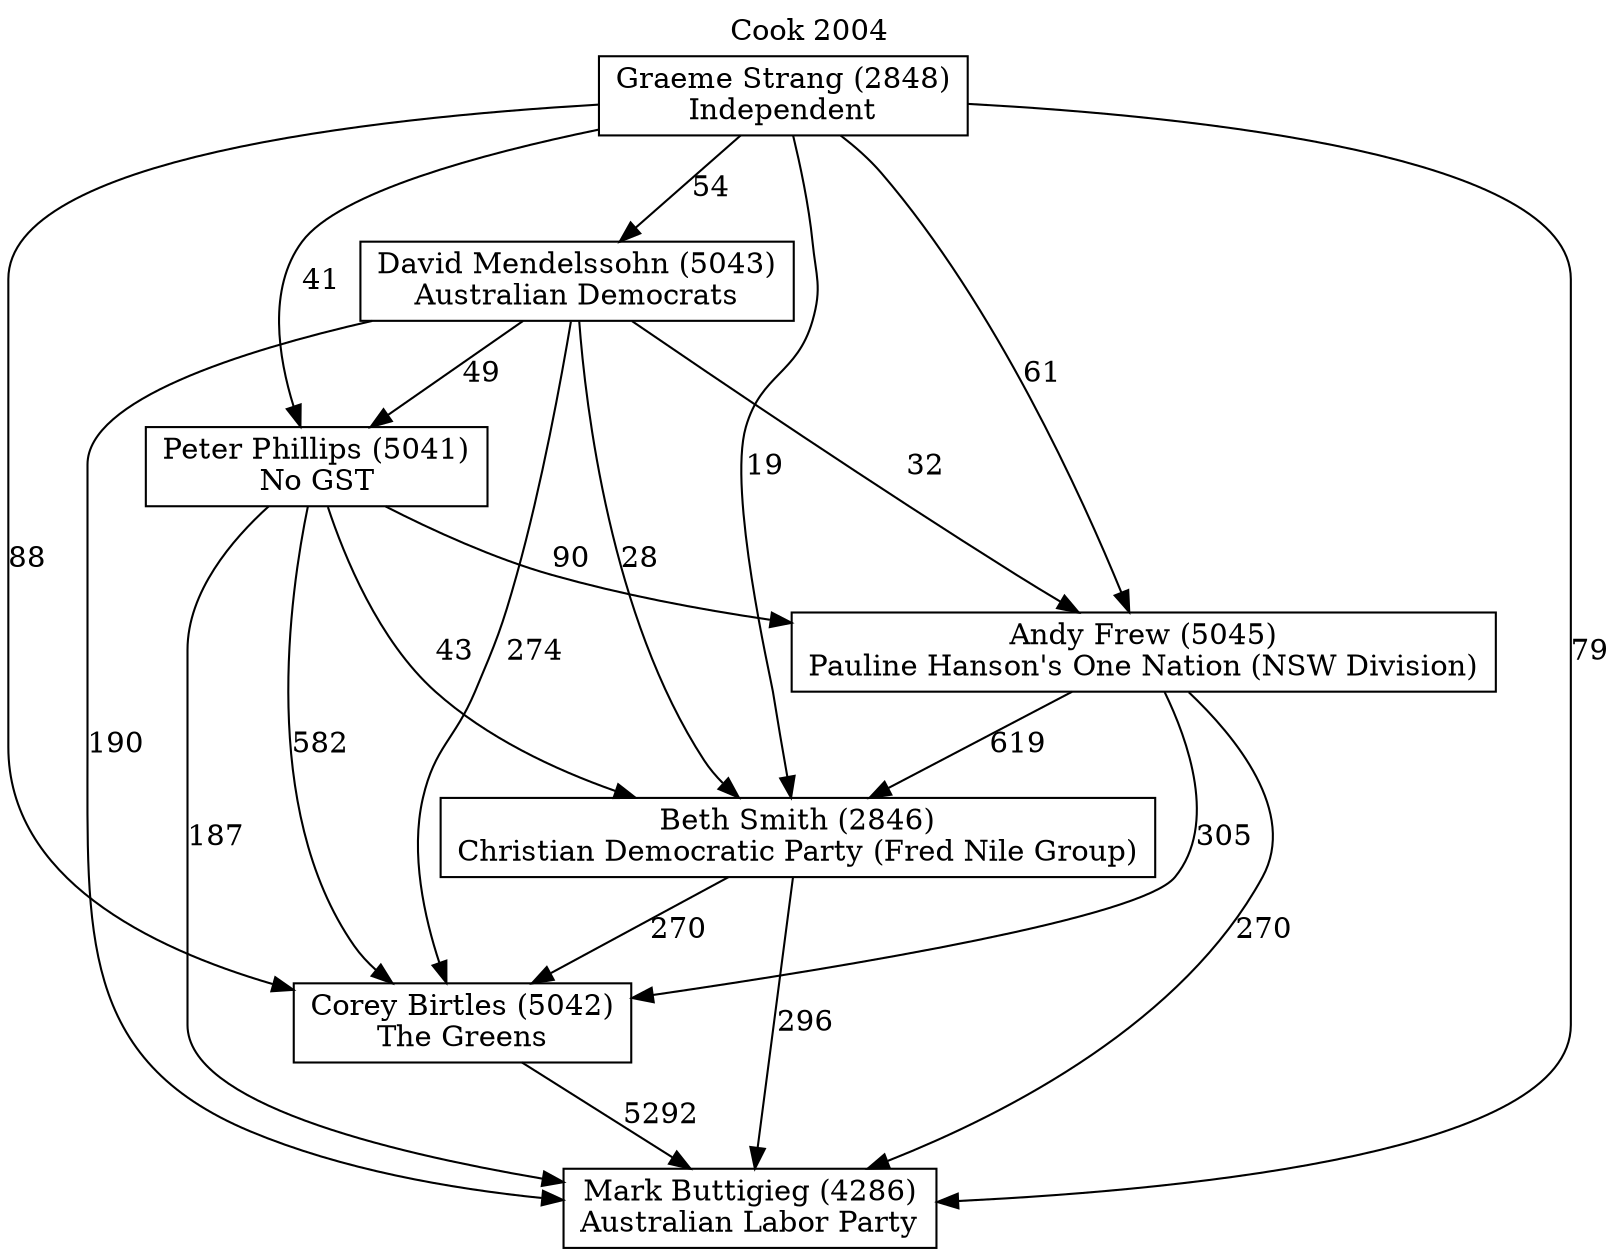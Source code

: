 // House preference flow
digraph "Mark Buttigieg (4286)_Cook_2004" {
	graph [label="Cook 2004" labelloc=t mclimit=10]
	node [shape=box]
	"Andy Frew (5045)" [label="Andy Frew (5045)
Pauline Hanson's One Nation (NSW Division)"]
	"Beth Smith (2846)" [label="Beth Smith (2846)
Christian Democratic Party (Fred Nile Group)"]
	"Corey Birtles (5042)" [label="Corey Birtles (5042)
The Greens"]
	"David Mendelssohn (5043)" [label="David Mendelssohn (5043)
Australian Democrats"]
	"Graeme Strang (2848)" [label="Graeme Strang (2848)
Independent"]
	"Mark Buttigieg (4286)" [label="Mark Buttigieg (4286)
Australian Labor Party"]
	"Peter Phillips (5041)" [label="Peter Phillips (5041)
No GST"]
	"Andy Frew (5045)" -> "Beth Smith (2846)" [label=619]
	"Andy Frew (5045)" -> "Corey Birtles (5042)" [label=305]
	"Andy Frew (5045)" -> "Mark Buttigieg (4286)" [label=270]
	"Beth Smith (2846)" -> "Corey Birtles (5042)" [label=270]
	"Beth Smith (2846)" -> "Mark Buttigieg (4286)" [label=296]
	"Corey Birtles (5042)" -> "Mark Buttigieg (4286)" [label=5292]
	"David Mendelssohn (5043)" -> "Andy Frew (5045)" [label=32]
	"David Mendelssohn (5043)" -> "Beth Smith (2846)" [label=28]
	"David Mendelssohn (5043)" -> "Corey Birtles (5042)" [label=274]
	"David Mendelssohn (5043)" -> "Mark Buttigieg (4286)" [label=190]
	"David Mendelssohn (5043)" -> "Peter Phillips (5041)" [label=49]
	"Graeme Strang (2848)" -> "Andy Frew (5045)" [label=61]
	"Graeme Strang (2848)" -> "Beth Smith (2846)" [label=19]
	"Graeme Strang (2848)" -> "Corey Birtles (5042)" [label=88]
	"Graeme Strang (2848)" -> "David Mendelssohn (5043)" [label=54]
	"Graeme Strang (2848)" -> "Mark Buttigieg (4286)" [label=79]
	"Graeme Strang (2848)" -> "Peter Phillips (5041)" [label=41]
	"Peter Phillips (5041)" -> "Andy Frew (5045)" [label=90]
	"Peter Phillips (5041)" -> "Beth Smith (2846)" [label=43]
	"Peter Phillips (5041)" -> "Corey Birtles (5042)" [label=582]
	"Peter Phillips (5041)" -> "Mark Buttigieg (4286)" [label=187]
}
